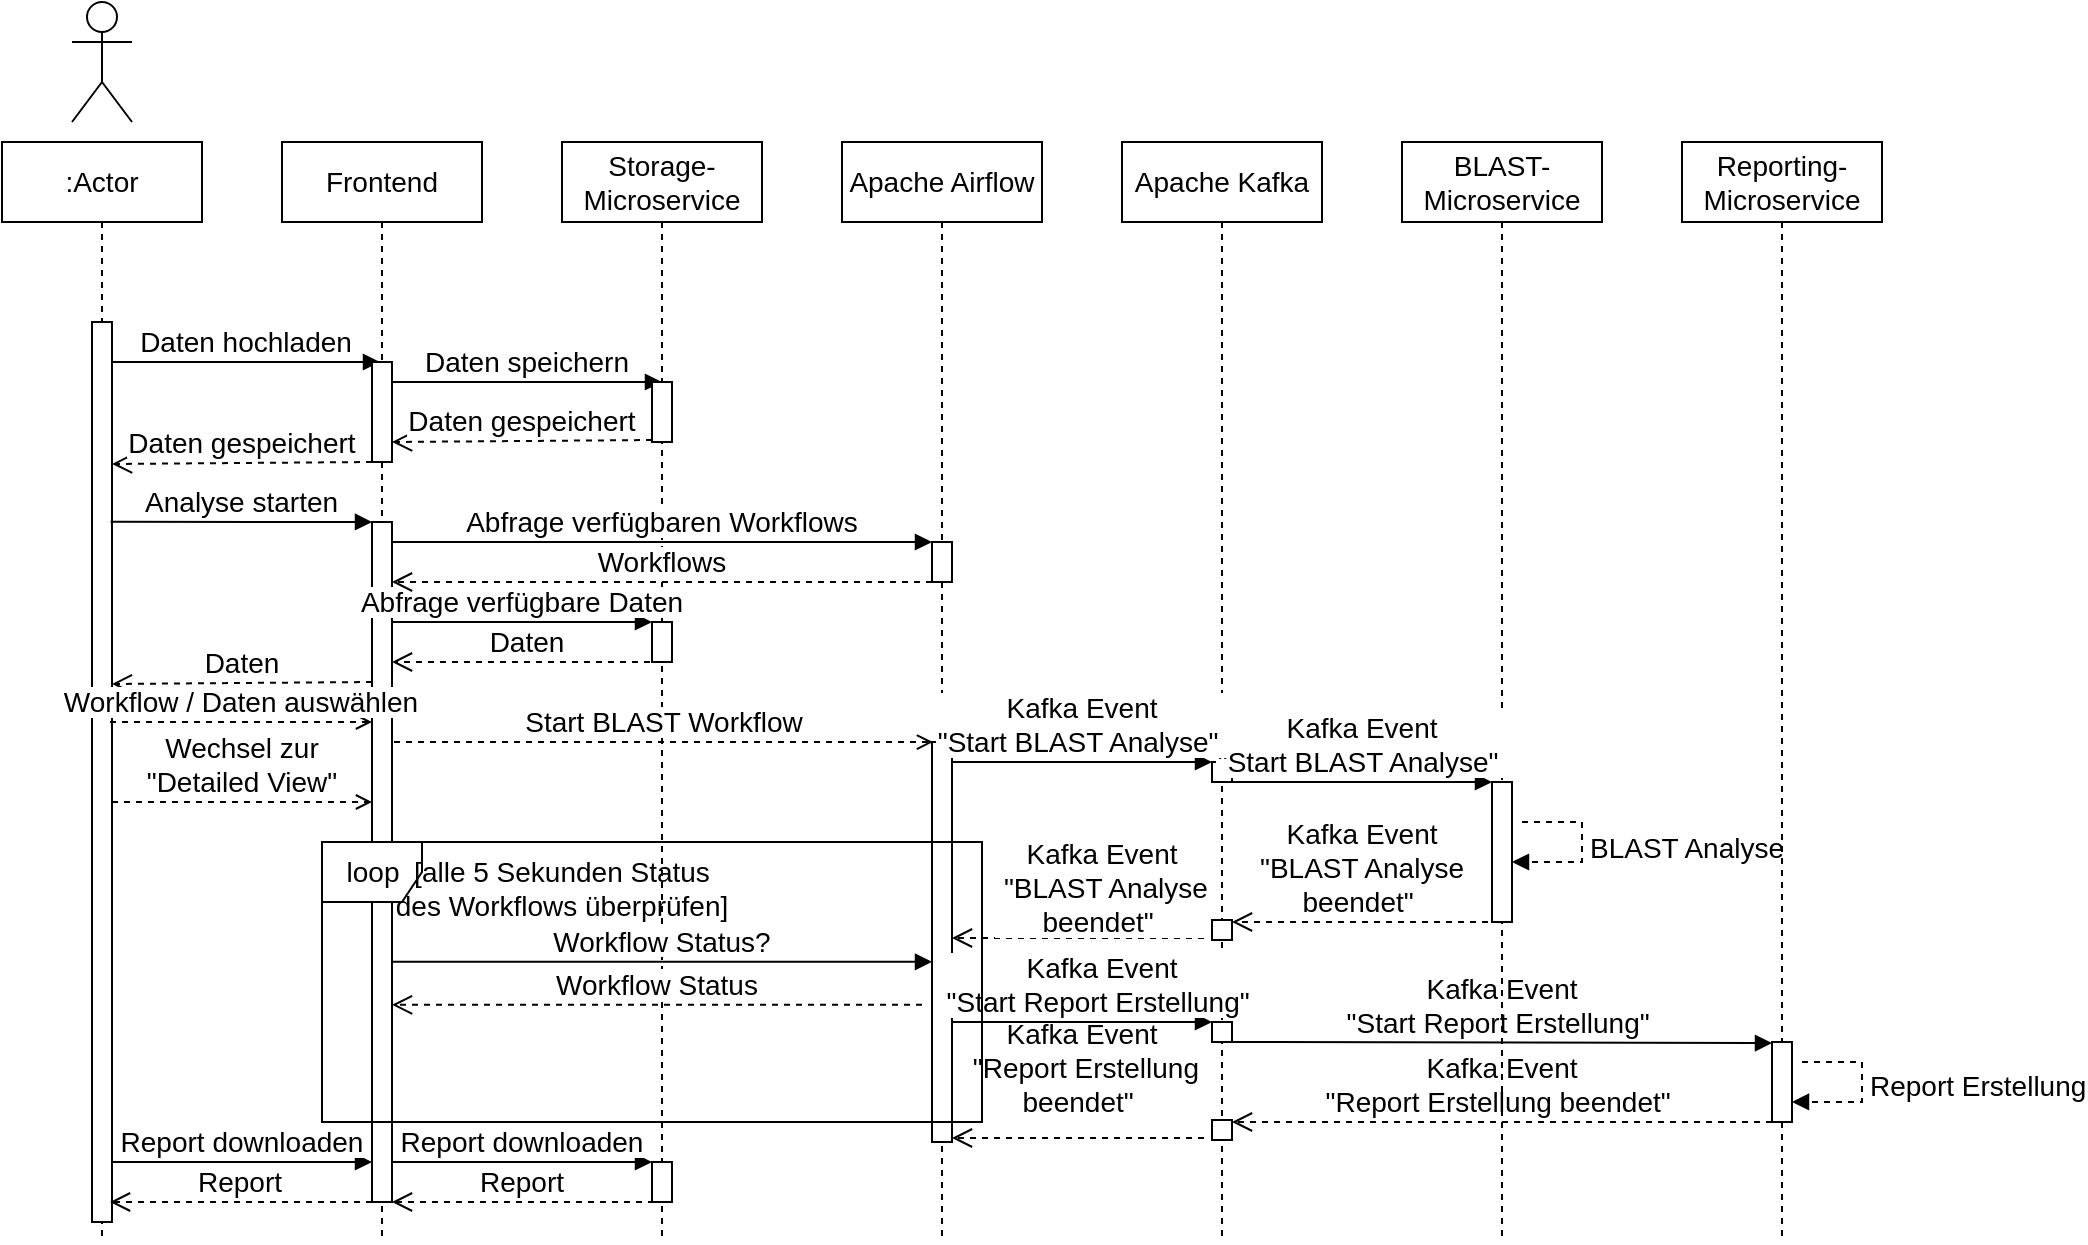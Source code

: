 <mxfile version="20.3.0" type="device"><diagram id="kgpKYQtTHZ0yAKxKKP6v" name="Page-1"><mxGraphModel dx="1426" dy="816" grid="1" gridSize="10" guides="1" tooltips="1" connect="1" arrows="1" fold="1" page="1" pageScale="1" pageWidth="850" pageHeight="1100" math="0" shadow="0"><root><mxCell id="0"/><mxCell id="1" parent="0"/><mxCell id="UaVJfXSzfWMSAC50sQjS-43" value="Kafka Event&#10; &quot;BLAST Analyse &#10;beendet&quot; " style="verticalAlign=bottom;endArrow=open;dashed=1;endSize=8;exitX=0;exitY=0.967;shadow=0;strokeWidth=1;exitDx=0;exitDy=0;exitPerimeter=0;fontSize=14;" parent="1" edge="1"><mxGeometry x="-0.191" y="2" relative="1" as="geometry"><mxPoint x="495" y="548" as="targetPoint"/><mxPoint x="621" y="548" as="sourcePoint"/><mxPoint as="offset"/></mxGeometry></mxCell><mxCell id="UaVJfXSzfWMSAC50sQjS-1" value="Actor" style="shape=umlActor;verticalLabelPosition=bottom;verticalAlign=top;html=1;fontColor=none;noLabel=1;fontSize=14;" parent="1" vertex="1"><mxGeometry x="55" y="80" width="30" height="60" as="geometry"/></mxCell><mxCell id="UaVJfXSzfWMSAC50sQjS-3" value=":Actor" style="shape=umlLifeline;perimeter=lifelinePerimeter;whiteSpace=wrap;html=1;container=1;collapsible=0;recursiveResize=0;outlineConnect=0;fontSize=14;" parent="1" vertex="1"><mxGeometry x="20" y="150" width="100" height="550" as="geometry"/></mxCell><mxCell id="3nuBFxr9cyL0pnOWT2aG-4" value="" style="points=[];perimeter=orthogonalPerimeter;rounded=0;shadow=0;strokeWidth=1;fontSize=14;" parent="UaVJfXSzfWMSAC50sQjS-3" vertex="1"><mxGeometry x="45" y="90" width="10" height="450" as="geometry"/></mxCell><mxCell id="UaVJfXSzfWMSAC50sQjS-16" value="Daten hochladen" style="verticalAlign=bottom;endArrow=block;shadow=0;strokeWidth=1;entryX=0.4;entryY=0;entryDx=0;entryDy=0;entryPerimeter=0;fontSize=14;" parent="UaVJfXSzfWMSAC50sQjS-3" target="UaVJfXSzfWMSAC50sQjS-18" edge="1"><mxGeometry relative="1" as="geometry"><mxPoint x="55" y="110" as="sourcePoint"/><mxPoint x="180" y="110" as="targetPoint"/></mxGeometry></mxCell><mxCell id="UaVJfXSzfWMSAC50sQjS-4" value="Frontend" style="shape=umlLifeline;perimeter=lifelinePerimeter;whiteSpace=wrap;html=1;container=1;collapsible=0;recursiveResize=0;outlineConnect=0;fontSize=14;" parent="1" vertex="1"><mxGeometry x="160" y="150" width="100" height="550" as="geometry"/></mxCell><mxCell id="UaVJfXSzfWMSAC50sQjS-18" value="" style="points=[];perimeter=orthogonalPerimeter;rounded=0;shadow=0;strokeWidth=1;fontSize=14;" parent="UaVJfXSzfWMSAC50sQjS-4" vertex="1"><mxGeometry x="45" y="110" width="10" height="50" as="geometry"/></mxCell><mxCell id="UaVJfXSzfWMSAC50sQjS-22" value="Daten gespeichert" style="verticalAlign=bottom;endArrow=open;dashed=1;endSize=8;exitX=0;exitY=0.967;shadow=0;strokeWidth=1;exitDx=0;exitDy=0;exitPerimeter=0;entryX=1;entryY=0.8;entryDx=0;entryDy=0;entryPerimeter=0;fontSize=14;" parent="UaVJfXSzfWMSAC50sQjS-4" edge="1"><mxGeometry relative="1" as="geometry"><mxPoint x="-85" y="160.99" as="targetPoint"/><mxPoint x="45" y="160" as="sourcePoint"/></mxGeometry></mxCell><mxCell id="UaVJfXSzfWMSAC50sQjS-24" value="Analyse starten" style="verticalAlign=bottom;endArrow=block;shadow=0;strokeWidth=1;entryX=0.4;entryY=0;entryDx=0;entryDy=0;entryPerimeter=0;exitX=0.929;exitY=0.222;exitDx=0;exitDy=0;exitPerimeter=0;fontSize=14;" parent="UaVJfXSzfWMSAC50sQjS-4" source="3nuBFxr9cyL0pnOWT2aG-4" edge="1"><mxGeometry relative="1" as="geometry"><mxPoint x="-50" y="190" as="sourcePoint"/><mxPoint x="45" y="190" as="targetPoint"/></mxGeometry></mxCell><mxCell id="UaVJfXSzfWMSAC50sQjS-32" value="Daten" style="verticalAlign=bottom;endArrow=open;dashed=1;endSize=8;exitX=0;exitY=0.967;shadow=0;strokeWidth=1;exitDx=0;exitDy=0;exitPerimeter=0;entryX=1;entryY=0.8;entryDx=0;entryDy=0;entryPerimeter=0;fontSize=14;" parent="UaVJfXSzfWMSAC50sQjS-4" edge="1"><mxGeometry relative="1" as="geometry"><mxPoint x="-85" y="270.99" as="targetPoint"/><mxPoint x="45" y="270" as="sourcePoint"/></mxGeometry></mxCell><mxCell id="UaVJfXSzfWMSAC50sQjS-25" value="" style="points=[];perimeter=orthogonalPerimeter;rounded=0;shadow=0;strokeWidth=1;fontSize=14;" parent="UaVJfXSzfWMSAC50sQjS-4" vertex="1"><mxGeometry x="45" y="190" width="10" height="340" as="geometry"/></mxCell><mxCell id="UaVJfXSzfWMSAC50sQjS-33" value="Workflow / Daten auswählen" style="verticalAlign=bottom;endArrow=open;shadow=0;strokeWidth=1;entryX=0.4;entryY=0;entryDx=0;entryDy=0;entryPerimeter=0;exitX=0.9;exitY=0.244;exitDx=0;exitDy=0;exitPerimeter=0;dashed=1;endFill=0;fontSize=14;" parent="UaVJfXSzfWMSAC50sQjS-4" edge="1"><mxGeometry relative="1" as="geometry"><mxPoint x="-86" y="290.04" as="sourcePoint"/><mxPoint x="45" y="290" as="targetPoint"/></mxGeometry></mxCell><mxCell id="UaVJfXSzfWMSAC50sQjS-56" value="Report" style="verticalAlign=bottom;endArrow=open;dashed=1;endSize=8;exitX=0;exitY=0.967;shadow=0;strokeWidth=1;exitDx=0;exitDy=0;exitPerimeter=0;fontSize=14;" parent="UaVJfXSzfWMSAC50sQjS-4" edge="1"><mxGeometry x="0.008" relative="1" as="geometry"><mxPoint x="-86" y="530" as="targetPoint"/><mxPoint x="45" y="530" as="sourcePoint"/><mxPoint as="offset"/></mxGeometry></mxCell><mxCell id="UaVJfXSzfWMSAC50sQjS-9" value="Storage-Microservice" style="shape=umlLifeline;perimeter=lifelinePerimeter;whiteSpace=wrap;html=1;container=1;collapsible=0;recursiveResize=0;outlineConnect=0;fontSize=14;" parent="1" vertex="1"><mxGeometry x="300" y="150" width="100" height="550" as="geometry"/></mxCell><mxCell id="UaVJfXSzfWMSAC50sQjS-54" value="Report downloaden" style="verticalAlign=bottom;endArrow=block;shadow=0;strokeWidth=1;entryX=0.4;entryY=0;entryDx=0;entryDy=0;entryPerimeter=0;fontSize=14;" parent="UaVJfXSzfWMSAC50sQjS-9" edge="1"><mxGeometry relative="1" as="geometry"><mxPoint x="-85" y="510" as="sourcePoint"/><mxPoint x="45" y="510" as="targetPoint"/></mxGeometry></mxCell><mxCell id="UaVJfXSzfWMSAC50sQjS-19" value="Daten speichern" style="verticalAlign=bottom;endArrow=block;shadow=0;strokeWidth=1;entryX=0.5;entryY=0;entryDx=0;entryDy=0;entryPerimeter=0;fontSize=14;" parent="UaVJfXSzfWMSAC50sQjS-9" target="UaVJfXSzfWMSAC50sQjS-20" edge="1"><mxGeometry relative="1" as="geometry"><mxPoint x="-85" y="120" as="sourcePoint"/><mxPoint x="-20" y="140" as="targetPoint"/></mxGeometry></mxCell><mxCell id="UaVJfXSzfWMSAC50sQjS-20" value="" style="points=[];perimeter=orthogonalPerimeter;rounded=0;shadow=0;strokeWidth=1;fontSize=14;" parent="UaVJfXSzfWMSAC50sQjS-9" vertex="1"><mxGeometry x="45" y="120" width="10" height="30" as="geometry"/></mxCell><mxCell id="UaVJfXSzfWMSAC50sQjS-26" value="" style="points=[];perimeter=orthogonalPerimeter;rounded=0;shadow=0;strokeWidth=1;fontSize=14;" parent="UaVJfXSzfWMSAC50sQjS-9" vertex="1"><mxGeometry x="45" y="240" width="10" height="20" as="geometry"/></mxCell><mxCell id="UaVJfXSzfWMSAC50sQjS-28" value="Abfrage verfügbare Daten" style="verticalAlign=bottom;endArrow=block;shadow=0;strokeWidth=1;entryX=0.5;entryY=0;entryDx=0;entryDy=0;entryPerimeter=0;fontSize=14;" parent="UaVJfXSzfWMSAC50sQjS-9" edge="1"><mxGeometry relative="1" as="geometry"><mxPoint x="-85" y="240" as="sourcePoint"/><mxPoint x="45" y="240" as="targetPoint"/></mxGeometry></mxCell><mxCell id="UaVJfXSzfWMSAC50sQjS-29" value="Abfrage verfügbaren Workflows" style="verticalAlign=bottom;endArrow=block;shadow=0;strokeWidth=1;fontSize=14;" parent="UaVJfXSzfWMSAC50sQjS-9" edge="1"><mxGeometry relative="1" as="geometry"><mxPoint x="-85" y="200" as="sourcePoint"/><mxPoint x="185" y="200" as="targetPoint"/></mxGeometry></mxCell><mxCell id="UaVJfXSzfWMSAC50sQjS-31" value="Daten" style="verticalAlign=bottom;endArrow=open;dashed=1;endSize=8;exitX=0;exitY=0.967;shadow=0;strokeWidth=1;exitDx=0;exitDy=0;exitPerimeter=0;entryX=1;entryY=0.8;entryDx=0;entryDy=0;entryPerimeter=0;fontSize=14;" parent="UaVJfXSzfWMSAC50sQjS-9" edge="1"><mxGeometry relative="1" as="geometry"><mxPoint x="-85" y="260" as="targetPoint"/><mxPoint x="50" y="260" as="sourcePoint"/></mxGeometry></mxCell><mxCell id="UaVJfXSzfWMSAC50sQjS-35" value="Start BLAST Workflow" style="verticalAlign=bottom;endArrow=open;shadow=0;strokeWidth=1;exitX=0.9;exitY=0.244;exitDx=0;exitDy=0;exitPerimeter=0;dashed=1;endFill=0;fontSize=14;" parent="UaVJfXSzfWMSAC50sQjS-9" edge="1"><mxGeometry relative="1" as="geometry"><mxPoint x="-84" y="300.04" as="sourcePoint"/><mxPoint x="185.5" y="300.04" as="targetPoint"/></mxGeometry></mxCell><mxCell id="UaVJfXSzfWMSAC50sQjS-53" value="" style="points=[];perimeter=orthogonalPerimeter;rounded=0;shadow=0;strokeWidth=1;fontSize=14;" parent="UaVJfXSzfWMSAC50sQjS-9" vertex="1"><mxGeometry x="45" y="510" width="10" height="20" as="geometry"/></mxCell><mxCell id="UaVJfXSzfWMSAC50sQjS-10" value="Apache Airflow" style="shape=umlLifeline;perimeter=lifelinePerimeter;whiteSpace=wrap;html=1;container=1;collapsible=0;recursiveResize=0;outlineConnect=0;fontSize=14;" parent="1" vertex="1"><mxGeometry x="440" y="150" width="100" height="550" as="geometry"/></mxCell><mxCell id="UaVJfXSzfWMSAC50sQjS-27" value="" style="points=[];perimeter=orthogonalPerimeter;rounded=0;shadow=0;strokeWidth=1;fontSize=14;" parent="UaVJfXSzfWMSAC50sQjS-10" vertex="1"><mxGeometry x="45" y="200" width="10" height="20" as="geometry"/></mxCell><mxCell id="UaVJfXSzfWMSAC50sQjS-30" value="Workflows" style="verticalAlign=bottom;endArrow=open;dashed=1;endSize=8;exitX=0;exitY=0.967;shadow=0;strokeWidth=1;exitDx=0;exitDy=0;exitPerimeter=0;fontSize=14;" parent="UaVJfXSzfWMSAC50sQjS-10" edge="1"><mxGeometry relative="1" as="geometry"><mxPoint x="-225" y="220" as="targetPoint"/><mxPoint x="45" y="220" as="sourcePoint"/></mxGeometry></mxCell><mxCell id="UaVJfXSzfWMSAC50sQjS-36" value="" style="points=[];perimeter=orthogonalPerimeter;rounded=0;shadow=0;strokeWidth=1;fontSize=14;" parent="UaVJfXSzfWMSAC50sQjS-10" vertex="1"><mxGeometry x="45" y="300" width="10" height="200" as="geometry"/></mxCell><mxCell id="UaVJfXSzfWMSAC50sQjS-11" value="Apache Kafka" style="shape=umlLifeline;perimeter=lifelinePerimeter;whiteSpace=wrap;html=1;container=1;collapsible=0;recursiveResize=0;outlineConnect=0;fontSize=14;" parent="1" vertex="1"><mxGeometry x="580" y="150" width="100" height="550" as="geometry"/></mxCell><mxCell id="UaVJfXSzfWMSAC50sQjS-45" value="Kafka Event&#10; &quot;Report Erstellung &#10;beendet&quot; " style="verticalAlign=bottom;endArrow=open;dashed=1;endSize=8;exitX=0;exitY=0.967;shadow=0;strokeWidth=1;exitDx=0;exitDy=0;exitPerimeter=0;fontSize=14;" parent="UaVJfXSzfWMSAC50sQjS-11" edge="1"><mxGeometry x="-0.032" y="-8" relative="1" as="geometry"><mxPoint x="-85" y="498" as="targetPoint"/><mxPoint x="41" y="498" as="sourcePoint"/><mxPoint as="offset"/></mxGeometry></mxCell><mxCell id="UaVJfXSzfWMSAC50sQjS-38" value="" style="points=[];perimeter=orthogonalPerimeter;rounded=0;shadow=0;strokeWidth=1;fontSize=14;" parent="UaVJfXSzfWMSAC50sQjS-11" vertex="1"><mxGeometry x="45" y="310" width="10" height="10" as="geometry"/></mxCell><mxCell id="UaVJfXSzfWMSAC50sQjS-42" value="" style="points=[];perimeter=orthogonalPerimeter;rounded=0;shadow=0;strokeWidth=1;fontSize=14;" parent="UaVJfXSzfWMSAC50sQjS-11" vertex="1"><mxGeometry x="45" y="389" width="10" height="10" as="geometry"/></mxCell><mxCell id="UaVJfXSzfWMSAC50sQjS-46" value="Kafka Event&#10;&quot;Report Erstellung beendet&quot; " style="verticalAlign=bottom;endArrow=open;dashed=1;endSize=8;shadow=0;strokeWidth=1;fontSize=14;" parent="UaVJfXSzfWMSAC50sQjS-11" edge="1"><mxGeometry relative="1" as="geometry"><mxPoint x="55" y="490" as="targetPoint"/><mxPoint x="325" y="490" as="sourcePoint"/><mxPoint as="offset"/></mxGeometry></mxCell><mxCell id="UaVJfXSzfWMSAC50sQjS-47" value="Kafka Event&#10;&quot;Start Report Erstellung&quot; " style="verticalAlign=bottom;endArrow=block;shadow=0;strokeWidth=1;entryX=0;entryY=0.014;entryDx=0;entryDy=0;entryPerimeter=0;fontSize=14;" parent="UaVJfXSzfWMSAC50sQjS-11" target="UaVJfXSzfWMSAC50sQjS-51" edge="1"><mxGeometry relative="1" as="geometry"><mxPoint x="55" y="450" as="sourcePoint"/><mxPoint x="270" y="450" as="targetPoint"/></mxGeometry></mxCell><mxCell id="UaVJfXSzfWMSAC50sQjS-48" value="Kafka Event &#10;&quot;Start Report Erstellung&quot; " style="verticalAlign=bottom;endArrow=block;shadow=0;strokeWidth=1;fontSize=14;" parent="UaVJfXSzfWMSAC50sQjS-11" edge="1"><mxGeometry x="0.154" relative="1" as="geometry"><mxPoint x="-85" y="440" as="sourcePoint"/><mxPoint x="45" y="440" as="targetPoint"/><mxPoint as="offset"/></mxGeometry></mxCell><mxCell id="UaVJfXSzfWMSAC50sQjS-49" value="" style="points=[];perimeter=orthogonalPerimeter;rounded=0;shadow=0;strokeWidth=1;fontSize=14;" parent="UaVJfXSzfWMSAC50sQjS-11" vertex="1"><mxGeometry x="45" y="440" width="10" height="10" as="geometry"/></mxCell><mxCell id="UaVJfXSzfWMSAC50sQjS-50" value="" style="points=[];perimeter=orthogonalPerimeter;rounded=0;shadow=0;strokeWidth=1;fontSize=14;" parent="UaVJfXSzfWMSAC50sQjS-11" vertex="1"><mxGeometry x="45" y="489" width="10" height="10" as="geometry"/></mxCell><mxCell id="UaVJfXSzfWMSAC50sQjS-12" value="BLAST-Microservice" style="shape=umlLifeline;perimeter=lifelinePerimeter;whiteSpace=wrap;html=1;container=1;collapsible=0;recursiveResize=0;outlineConnect=0;fontSize=14;" parent="1" vertex="1"><mxGeometry x="720" y="150" width="100" height="550" as="geometry"/></mxCell><mxCell id="UaVJfXSzfWMSAC50sQjS-41" value="Kafka Event&#10;&quot;BLAST Analyse &#10;beendet&quot; " style="verticalAlign=bottom;endArrow=open;dashed=1;endSize=8;exitX=0;exitY=0.967;shadow=0;strokeWidth=1;exitDx=0;exitDy=0;exitPerimeter=0;fontSize=14;" parent="UaVJfXSzfWMSAC50sQjS-12" edge="1"><mxGeometry x="-0.016" relative="1" as="geometry"><mxPoint x="-85" y="390" as="targetPoint"/><mxPoint x="43" y="390" as="sourcePoint"/><mxPoint as="offset"/></mxGeometry></mxCell><mxCell id="UaVJfXSzfWMSAC50sQjS-39" value="Kafka Event &#10;&quot;Start BLAST Analyse&quot; " style="verticalAlign=bottom;endArrow=block;shadow=0;strokeWidth=1;fontSize=14;" parent="UaVJfXSzfWMSAC50sQjS-12" edge="1"><mxGeometry relative="1" as="geometry"><mxPoint x="-85" y="320" as="sourcePoint"/><mxPoint x="45" y="320" as="targetPoint"/></mxGeometry></mxCell><mxCell id="UaVJfXSzfWMSAC50sQjS-40" value="" style="points=[];perimeter=orthogonalPerimeter;rounded=0;shadow=0;strokeWidth=1;fontSize=14;" parent="UaVJfXSzfWMSAC50sQjS-12" vertex="1"><mxGeometry x="45" y="320" width="10" height="70" as="geometry"/></mxCell><mxCell id="UaVJfXSzfWMSAC50sQjS-64" value="BLAST Analyse" style="edgeStyle=orthogonalEdgeStyle;html=1;align=left;spacingLeft=2;endArrow=block;rounded=0;dashed=1;fontColor=none;fontSize=14;" parent="UaVJfXSzfWMSAC50sQjS-12" edge="1"><mxGeometry relative="1" as="geometry"><mxPoint x="60" y="340" as="sourcePoint"/><Array as="points"><mxPoint x="90" y="340"/></Array><mxPoint x="55" y="360" as="targetPoint"/></mxGeometry></mxCell><mxCell id="UaVJfXSzfWMSAC50sQjS-13" value="Reporting-Microservice" style="shape=umlLifeline;perimeter=lifelinePerimeter;whiteSpace=wrap;html=1;container=1;collapsible=0;recursiveResize=0;outlineConnect=0;fontSize=14;" parent="1" vertex="1"><mxGeometry x="860" y="150" width="100" height="550" as="geometry"/></mxCell><mxCell id="UaVJfXSzfWMSAC50sQjS-51" value="" style="points=[];perimeter=orthogonalPerimeter;rounded=0;shadow=0;strokeWidth=1;fontSize=14;" parent="UaVJfXSzfWMSAC50sQjS-13" vertex="1"><mxGeometry x="45" y="450" width="10" height="40" as="geometry"/></mxCell><mxCell id="UaVJfXSzfWMSAC50sQjS-65" value="Report Erstellung" style="edgeStyle=orthogonalEdgeStyle;html=1;align=left;spacingLeft=2;endArrow=block;rounded=0;dashed=1;fontColor=none;fontSize=14;" parent="UaVJfXSzfWMSAC50sQjS-13" edge="1"><mxGeometry relative="1" as="geometry"><mxPoint x="60" y="459.97" as="sourcePoint"/><Array as="points"><mxPoint x="90" y="459.97"/></Array><mxPoint x="55" y="479.97" as="targetPoint"/></mxGeometry></mxCell><mxCell id="UaVJfXSzfWMSAC50sQjS-21" value="Daten gespeichert" style="verticalAlign=bottom;endArrow=open;dashed=1;endSize=8;exitX=0;exitY=0.967;shadow=0;strokeWidth=1;exitDx=0;exitDy=0;exitPerimeter=0;entryX=1;entryY=0.8;entryDx=0;entryDy=0;entryPerimeter=0;fontSize=14;" parent="1" source="UaVJfXSzfWMSAC50sQjS-20" target="UaVJfXSzfWMSAC50sQjS-18" edge="1"><mxGeometry relative="1" as="geometry"><mxPoint x="270" y="320" as="targetPoint"/><mxPoint x="330" y="300.0" as="sourcePoint"/></mxGeometry></mxCell><mxCell id="UaVJfXSzfWMSAC50sQjS-37" value="Kafka Event &#10;&quot;Start BLAST Analyse&quot; " style="verticalAlign=bottom;endArrow=block;shadow=0;strokeWidth=1;fontSize=14;" parent="1" edge="1"><mxGeometry relative="1" as="geometry"><mxPoint x="495" y="460" as="sourcePoint"/><mxPoint x="625" y="460" as="targetPoint"/></mxGeometry></mxCell><mxCell id="UaVJfXSzfWMSAC50sQjS-52" value="Report downloaden" style="verticalAlign=bottom;endArrow=block;shadow=0;strokeWidth=1;entryX=0.4;entryY=0;entryDx=0;entryDy=0;entryPerimeter=0;fontSize=14;" parent="1" edge="1"><mxGeometry relative="1" as="geometry"><mxPoint x="75" y="660" as="sourcePoint"/><mxPoint x="205" y="660" as="targetPoint"/></mxGeometry></mxCell><mxCell id="UaVJfXSzfWMSAC50sQjS-55" value="Report" style="verticalAlign=bottom;endArrow=open;dashed=1;endSize=8;exitX=0;exitY=0.967;shadow=0;strokeWidth=1;exitDx=0;exitDy=0;exitPerimeter=0;fontSize=14;" parent="1" edge="1"><mxGeometry x="0.008" relative="1" as="geometry"><mxPoint x="215" y="680" as="targetPoint"/><mxPoint x="346" y="680" as="sourcePoint"/><mxPoint as="offset"/></mxGeometry></mxCell><mxCell id="UaVJfXSzfWMSAC50sQjS-57" value="Wechsel zur&#10;&quot;Detailed View&quot;" style="verticalAlign=bottom;endArrow=open;shadow=0;strokeWidth=1;entryX=0.4;entryY=0;entryDx=0;entryDy=0;entryPerimeter=0;exitX=0.9;exitY=0.244;exitDx=0;exitDy=0;exitPerimeter=0;dashed=1;endFill=0;fontSize=14;" parent="1" edge="1"><mxGeometry relative="1" as="geometry"><mxPoint x="75" y="480.04" as="sourcePoint"/><mxPoint x="205" y="480" as="targetPoint"/></mxGeometry></mxCell><mxCell id="UaVJfXSzfWMSAC50sQjS-58" value="loop" style="shape=umlFrame;tabPosition=left;html=1;boundedLbl=1;labelInHeader=1;width=50;height=30;fontColor=none;fontSize=14;" parent="1" vertex="1"><mxGeometry x="180" y="500" width="330" height="140" as="geometry"/></mxCell><mxCell id="UaVJfXSzfWMSAC50sQjS-59" value="[alle 5 Sekunden Status &#10;des Workflows überprüfen]" style="text;align=center;fontColor=none;fontSize=14;" parent="UaVJfXSzfWMSAC50sQjS-58" vertex="1"><mxGeometry width="100" height="20" relative="1" as="geometry"><mxPoint x="70" as="offset"/></mxGeometry></mxCell><mxCell id="UaVJfXSzfWMSAC50sQjS-60" value="Workflow Status?" style="verticalAlign=bottom;endArrow=block;shadow=0;strokeWidth=1;entryX=0.4;entryY=0;entryDx=0;entryDy=0;entryPerimeter=0;exitX=0.929;exitY=0.222;exitDx=0;exitDy=0;exitPerimeter=0;fontSize=14;" parent="UaVJfXSzfWMSAC50sQjS-58" edge="1"><mxGeometry relative="1" as="geometry"><mxPoint x="35.0" y="59.82" as="sourcePoint"/><mxPoint x="305" y="59.92" as="targetPoint"/></mxGeometry></mxCell><mxCell id="UaVJfXSzfWMSAC50sQjS-61" value="Workflow Status" style="verticalAlign=bottom;endArrow=open;dashed=1;endSize=8;shadow=0;strokeWidth=1;fontSize=14;" parent="UaVJfXSzfWMSAC50sQjS-58" edge="1"><mxGeometry relative="1" as="geometry"><mxPoint x="35" y="81.41" as="targetPoint"/><mxPoint x="300" y="81.41" as="sourcePoint"/><mxPoint as="offset"/></mxGeometry></mxCell></root></mxGraphModel></diagram></mxfile>